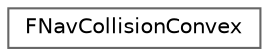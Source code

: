 digraph "Graphical Class Hierarchy"
{
 // INTERACTIVE_SVG=YES
 // LATEX_PDF_SIZE
  bgcolor="transparent";
  edge [fontname=Helvetica,fontsize=10,labelfontname=Helvetica,labelfontsize=10];
  node [fontname=Helvetica,fontsize=10,shape=box,height=0.2,width=0.4];
  rankdir="LR";
  Node0 [id="Node000000",label="FNavCollisionConvex",height=0.2,width=0.4,color="grey40", fillcolor="white", style="filled",URL="$d0/de5/structFNavCollisionConvex.html",tooltip=" "];
}
